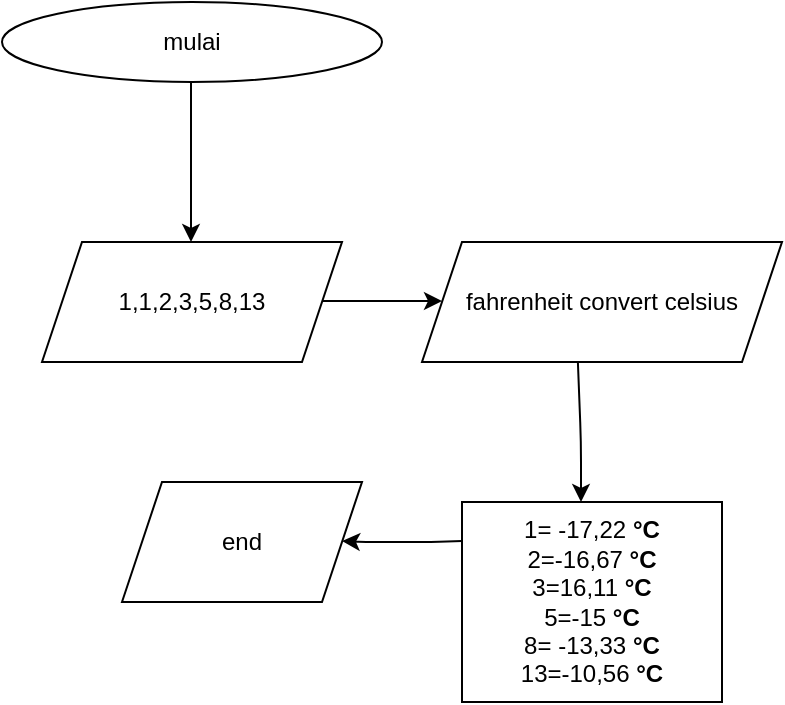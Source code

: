 <mxfile version="15.1.0" type="github">
  <diagram id="s71BA5iyhNGKBwj2s1iU" name="Page-1">
    <mxGraphModel dx="827" dy="521" grid="1" gridSize="10" guides="1" tooltips="1" connect="1" arrows="1" fold="1" page="1" pageScale="1" pageWidth="850" pageHeight="1100" math="0" shadow="0">
      <root>
        <mxCell id="0" />
        <mxCell id="1" parent="0" />
        <mxCell id="nLv5DIZqpiSKogzFKnNS-1" value="mulai" style="ellipse;whiteSpace=wrap;html=1;" vertex="1" parent="1">
          <mxGeometry x="340" y="40" width="190" height="40" as="geometry" />
        </mxCell>
        <mxCell id="nLv5DIZqpiSKogzFKnNS-3" value="1,1,2,3,5,8,13" style="shape=parallelogram;perimeter=parallelogramPerimeter;whiteSpace=wrap;html=1;fixedSize=1;" vertex="1" parent="1">
          <mxGeometry x="360" y="160" width="150" height="60" as="geometry" />
        </mxCell>
        <mxCell id="nLv5DIZqpiSKogzFKnNS-4" value="" style="endArrow=classic;html=1;" edge="1" parent="1">
          <mxGeometry width="50" height="50" relative="1" as="geometry">
            <mxPoint x="434.5" y="80" as="sourcePoint" />
            <mxPoint x="434.5" y="160" as="targetPoint" />
          </mxGeometry>
        </mxCell>
        <mxCell id="nLv5DIZqpiSKogzFKnNS-6" value="fahrenheit convert celsius" style="shape=parallelogram;perimeter=parallelogramPerimeter;whiteSpace=wrap;html=1;fixedSize=1;" vertex="1" parent="1">
          <mxGeometry x="550" y="160" width="180" height="60" as="geometry" />
        </mxCell>
        <mxCell id="nLv5DIZqpiSKogzFKnNS-7" value="" style="endArrow=classic;html=1;" edge="1" parent="1">
          <mxGeometry width="50" height="50" relative="1" as="geometry">
            <mxPoint x="500" y="189.5" as="sourcePoint" />
            <mxPoint x="560" y="189.5" as="targetPoint" />
            <Array as="points">
              <mxPoint x="530" y="189.5" />
            </Array>
          </mxGeometry>
        </mxCell>
        <mxCell id="nLv5DIZqpiSKogzFKnNS-8" value="" style="endArrow=classic;html=1;exitX=0.433;exitY=1;exitDx=0;exitDy=0;exitPerimeter=0;" edge="1" parent="1" source="nLv5DIZqpiSKogzFKnNS-6">
          <mxGeometry width="50" height="50" relative="1" as="geometry">
            <mxPoint x="629.5" y="230" as="sourcePoint" />
            <mxPoint x="629.5" y="290" as="targetPoint" />
            <Array as="points">
              <mxPoint x="629.5" y="260" />
            </Array>
          </mxGeometry>
        </mxCell>
        <mxCell id="nLv5DIZqpiSKogzFKnNS-12" value="" style="endArrow=classic;html=1;" edge="1" parent="1">
          <mxGeometry width="50" height="50" relative="1" as="geometry">
            <mxPoint x="570" y="309.5" as="sourcePoint" />
            <mxPoint x="510" y="309.5" as="targetPoint" />
            <Array as="points">
              <mxPoint x="555" y="310" />
              <mxPoint x="520" y="310" />
            </Array>
          </mxGeometry>
        </mxCell>
        <mxCell id="nLv5DIZqpiSKogzFKnNS-13" value="end" style="shape=parallelogram;perimeter=parallelogramPerimeter;whiteSpace=wrap;html=1;fixedSize=1;" vertex="1" parent="1">
          <mxGeometry x="400" y="280" width="120" height="60" as="geometry" />
        </mxCell>
        <mxCell id="nLv5DIZqpiSKogzFKnNS-14" value="&lt;span&gt;1=&lt;/span&gt;&lt;span&gt;&amp;nbsp;&lt;/span&gt;&lt;span&gt;-17,22&lt;/span&gt;&lt;b&gt;&amp;nbsp;°C&lt;/b&gt;&lt;br&gt;&lt;span&gt;2=&lt;/span&gt;&lt;span&gt;-16,67&lt;/span&gt;&lt;b&gt;&amp;nbsp;°C&lt;/b&gt;&lt;br&gt;&lt;span&gt;3=&lt;/span&gt;&lt;span&gt;16,11&lt;/span&gt;&lt;b&gt;&amp;nbsp;°C&lt;/b&gt;&lt;br&gt;&lt;span&gt;5=&lt;/span&gt;&lt;span&gt;-15&lt;/span&gt;&lt;b&gt;&amp;nbsp;°C&lt;/b&gt;&lt;br&gt;&lt;span&gt;8=&lt;/span&gt;&lt;span&gt;&amp;nbsp;&lt;/span&gt;&lt;span&gt;-13,33&lt;/span&gt;&lt;b&gt;&amp;nbsp;°C&lt;/b&gt;&lt;br&gt;&lt;span&gt;13=&lt;/span&gt;&lt;span&gt;-10,56&lt;/span&gt;&lt;b&gt;&amp;nbsp;°C&lt;/b&gt;" style="rounded=0;whiteSpace=wrap;html=1;" vertex="1" parent="1">
          <mxGeometry x="570" y="290" width="130" height="100" as="geometry" />
        </mxCell>
      </root>
    </mxGraphModel>
  </diagram>
</mxfile>
